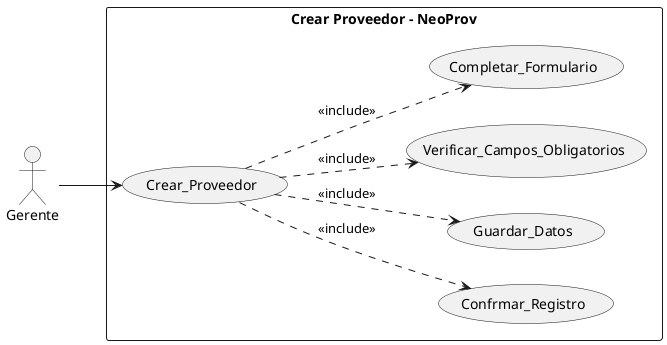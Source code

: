 @startuml diagramaCasoUsoTres
left to right direction
actor "Gerente" as Gerente

rectangle "Crear Proveedor - NeoProv" {
    usecase "Crear_Proveedor" as UC1
    usecase "Confrmar_Registro" as UC2
    usecase "Guardar_Datos" as UC3
    usecase "Verificar_Campos_Obligatorios" as UC4
    usecase "Completar_Formulario" as UC5
}

Gerente --> UC1
UC1 ..> UC2 : <<include>>
UC1 ..> UC3 : <<include>>
UC1 ..> UC4 : <<include>>
UC1 ..> UC5 : <<include>>




@enduml
